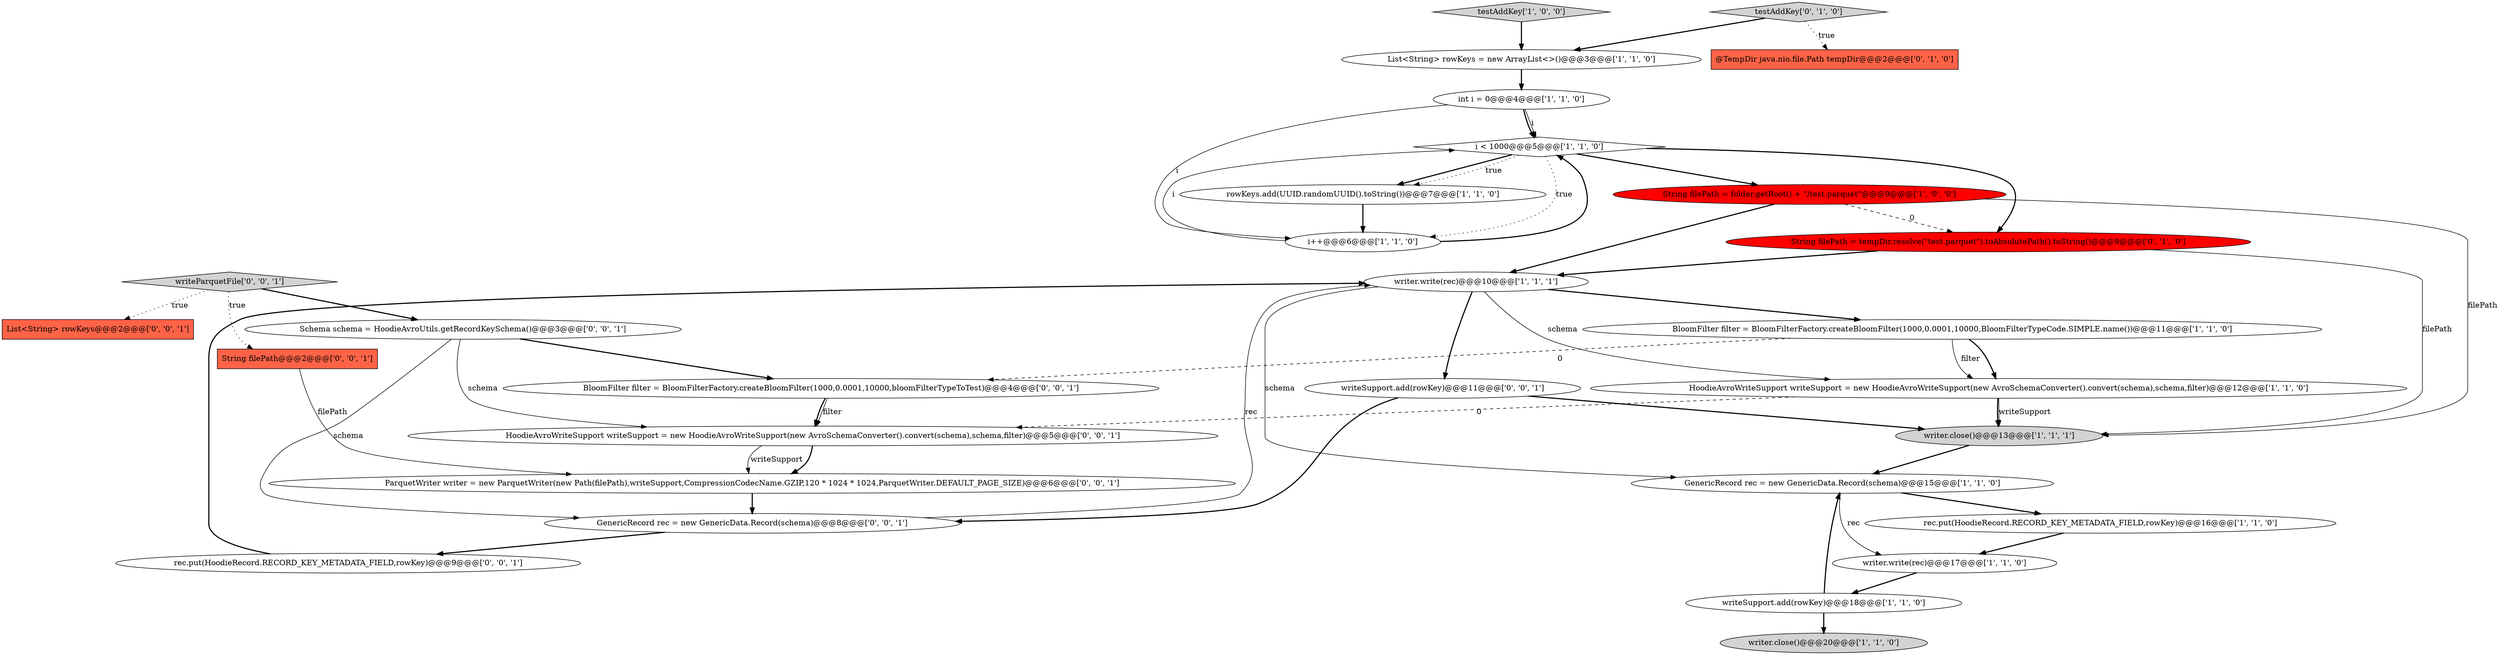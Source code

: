digraph {
0 [style = filled, label = "GenericRecord rec = new GenericData.Record(schema)@@@15@@@['1', '1', '0']", fillcolor = white, shape = ellipse image = "AAA0AAABBB1BBB"];
16 [style = filled, label = "String filePath = tempDir.resolve(\"test.parquet\").toAbsolutePath().toString()@@@9@@@['0', '1', '0']", fillcolor = red, shape = ellipse image = "AAA1AAABBB2BBB"];
11 [style = filled, label = "writer.write(rec)@@@17@@@['1', '1', '0']", fillcolor = white, shape = ellipse image = "AAA0AAABBB1BBB"];
6 [style = filled, label = "i++@@@6@@@['1', '1', '0']", fillcolor = white, shape = ellipse image = "AAA0AAABBB1BBB"];
24 [style = filled, label = "ParquetWriter writer = new ParquetWriter(new Path(filePath),writeSupport,CompressionCodecName.GZIP,120 * 1024 * 1024,ParquetWriter.DEFAULT_PAGE_SIZE)@@@6@@@['0', '0', '1']", fillcolor = white, shape = ellipse image = "AAA0AAABBB3BBB"];
3 [style = filled, label = "i < 1000@@@5@@@['1', '1', '0']", fillcolor = white, shape = diamond image = "AAA0AAABBB1BBB"];
19 [style = filled, label = "BloomFilter filter = BloomFilterFactory.createBloomFilter(1000,0.0001,10000,bloomFilterTypeToTest)@@@4@@@['0', '0', '1']", fillcolor = white, shape = ellipse image = "AAA0AAABBB3BBB"];
17 [style = filled, label = "@TempDir java.nio.file.Path tempDir@@@2@@@['0', '1', '0']", fillcolor = tomato, shape = box image = "AAA1AAABBB2BBB"];
4 [style = filled, label = "BloomFilter filter = BloomFilterFactory.createBloomFilter(1000,0.0001,10000,BloomFilterTypeCode.SIMPLE.name())@@@11@@@['1', '1', '0']", fillcolor = white, shape = ellipse image = "AAA0AAABBB1BBB"];
10 [style = filled, label = "writer.write(rec)@@@10@@@['1', '1', '1']", fillcolor = white, shape = ellipse image = "AAA0AAABBB1BBB"];
20 [style = filled, label = "List<String> rowKeys@@@2@@@['0', '0', '1']", fillcolor = tomato, shape = box image = "AAA0AAABBB3BBB"];
2 [style = filled, label = "writer.close()@@@20@@@['1', '1', '0']", fillcolor = lightgray, shape = ellipse image = "AAA0AAABBB1BBB"];
18 [style = filled, label = "testAddKey['0', '1', '0']", fillcolor = lightgray, shape = diamond image = "AAA0AAABBB2BBB"];
14 [style = filled, label = "rec.put(HoodieRecord.RECORD_KEY_METADATA_FIELD,rowKey)@@@16@@@['1', '1', '0']", fillcolor = white, shape = ellipse image = "AAA0AAABBB1BBB"];
23 [style = filled, label = "String filePath@@@2@@@['0', '0', '1']", fillcolor = tomato, shape = box image = "AAA0AAABBB3BBB"];
7 [style = filled, label = "writeSupport.add(rowKey)@@@18@@@['1', '1', '0']", fillcolor = white, shape = ellipse image = "AAA0AAABBB1BBB"];
5 [style = filled, label = "HoodieAvroWriteSupport writeSupport = new HoodieAvroWriteSupport(new AvroSchemaConverter().convert(schema),schema,filter)@@@12@@@['1', '1', '0']", fillcolor = white, shape = ellipse image = "AAA0AAABBB1BBB"];
27 [style = filled, label = "writeSupport.add(rowKey)@@@11@@@['0', '0', '1']", fillcolor = white, shape = ellipse image = "AAA0AAABBB3BBB"];
15 [style = filled, label = "int i = 0@@@4@@@['1', '1', '0']", fillcolor = white, shape = ellipse image = "AAA0AAABBB1BBB"];
22 [style = filled, label = "Schema schema = HoodieAvroUtils.getRecordKeySchema()@@@3@@@['0', '0', '1']", fillcolor = white, shape = ellipse image = "AAA0AAABBB3BBB"];
8 [style = filled, label = "writer.close()@@@13@@@['1', '1', '1']", fillcolor = lightgray, shape = ellipse image = "AAA0AAABBB1BBB"];
25 [style = filled, label = "GenericRecord rec = new GenericData.Record(schema)@@@8@@@['0', '0', '1']", fillcolor = white, shape = ellipse image = "AAA0AAABBB3BBB"];
13 [style = filled, label = "rowKeys.add(UUID.randomUUID().toString())@@@7@@@['1', '1', '0']", fillcolor = white, shape = ellipse image = "AAA0AAABBB1BBB"];
9 [style = filled, label = "testAddKey['1', '0', '0']", fillcolor = lightgray, shape = diamond image = "AAA0AAABBB1BBB"];
26 [style = filled, label = "rec.put(HoodieRecord.RECORD_KEY_METADATA_FIELD,rowKey)@@@9@@@['0', '0', '1']", fillcolor = white, shape = ellipse image = "AAA0AAABBB3BBB"];
28 [style = filled, label = "writeParquetFile['0', '0', '1']", fillcolor = lightgray, shape = diamond image = "AAA0AAABBB3BBB"];
12 [style = filled, label = "List<String> rowKeys = new ArrayList<>()@@@3@@@['1', '1', '0']", fillcolor = white, shape = ellipse image = "AAA0AAABBB1BBB"];
21 [style = filled, label = "HoodieAvroWriteSupport writeSupport = new HoodieAvroWriteSupport(new AvroSchemaConverter().convert(schema),schema,filter)@@@5@@@['0', '0', '1']", fillcolor = white, shape = ellipse image = "AAA0AAABBB3BBB"];
1 [style = filled, label = "String filePath = folder.getRoot() + \"/test.parquet\"@@@9@@@['1', '0', '0']", fillcolor = red, shape = ellipse image = "AAA1AAABBB1BBB"];
6->3 [style = bold, label=""];
5->8 [style = bold, label=""];
3->1 [style = bold, label=""];
22->25 [style = solid, label="schema"];
22->19 [style = bold, label=""];
26->10 [style = bold, label=""];
16->10 [style = bold, label=""];
28->22 [style = bold, label=""];
5->8 [style = solid, label="writeSupport"];
10->27 [style = bold, label=""];
28->20 [style = dotted, label="true"];
0->11 [style = solid, label="rec"];
12->15 [style = bold, label=""];
18->12 [style = bold, label=""];
7->0 [style = bold, label=""];
21->24 [style = bold, label=""];
1->8 [style = solid, label="filePath"];
3->16 [style = bold, label=""];
3->6 [style = dotted, label="true"];
15->3 [style = bold, label=""];
23->24 [style = solid, label="filePath"];
10->0 [style = solid, label="schema"];
15->6 [style = solid, label="i"];
15->3 [style = solid, label="i"];
8->0 [style = bold, label=""];
19->21 [style = solid, label="filter"];
0->14 [style = bold, label=""];
7->2 [style = bold, label=""];
24->25 [style = bold, label=""];
16->8 [style = solid, label="filePath"];
1->16 [style = dashed, label="0"];
25->26 [style = bold, label=""];
22->21 [style = solid, label="schema"];
4->5 [style = solid, label="filter"];
10->4 [style = bold, label=""];
3->13 [style = bold, label=""];
5->21 [style = dashed, label="0"];
28->23 [style = dotted, label="true"];
21->24 [style = solid, label="writeSupport"];
4->19 [style = dashed, label="0"];
9->12 [style = bold, label=""];
18->17 [style = dotted, label="true"];
13->6 [style = bold, label=""];
25->10 [style = solid, label="rec"];
1->10 [style = bold, label=""];
14->11 [style = bold, label=""];
4->5 [style = bold, label=""];
27->25 [style = bold, label=""];
27->8 [style = bold, label=""];
6->3 [style = solid, label="i"];
11->7 [style = bold, label=""];
10->5 [style = solid, label="schema"];
3->13 [style = dotted, label="true"];
19->21 [style = bold, label=""];
}
